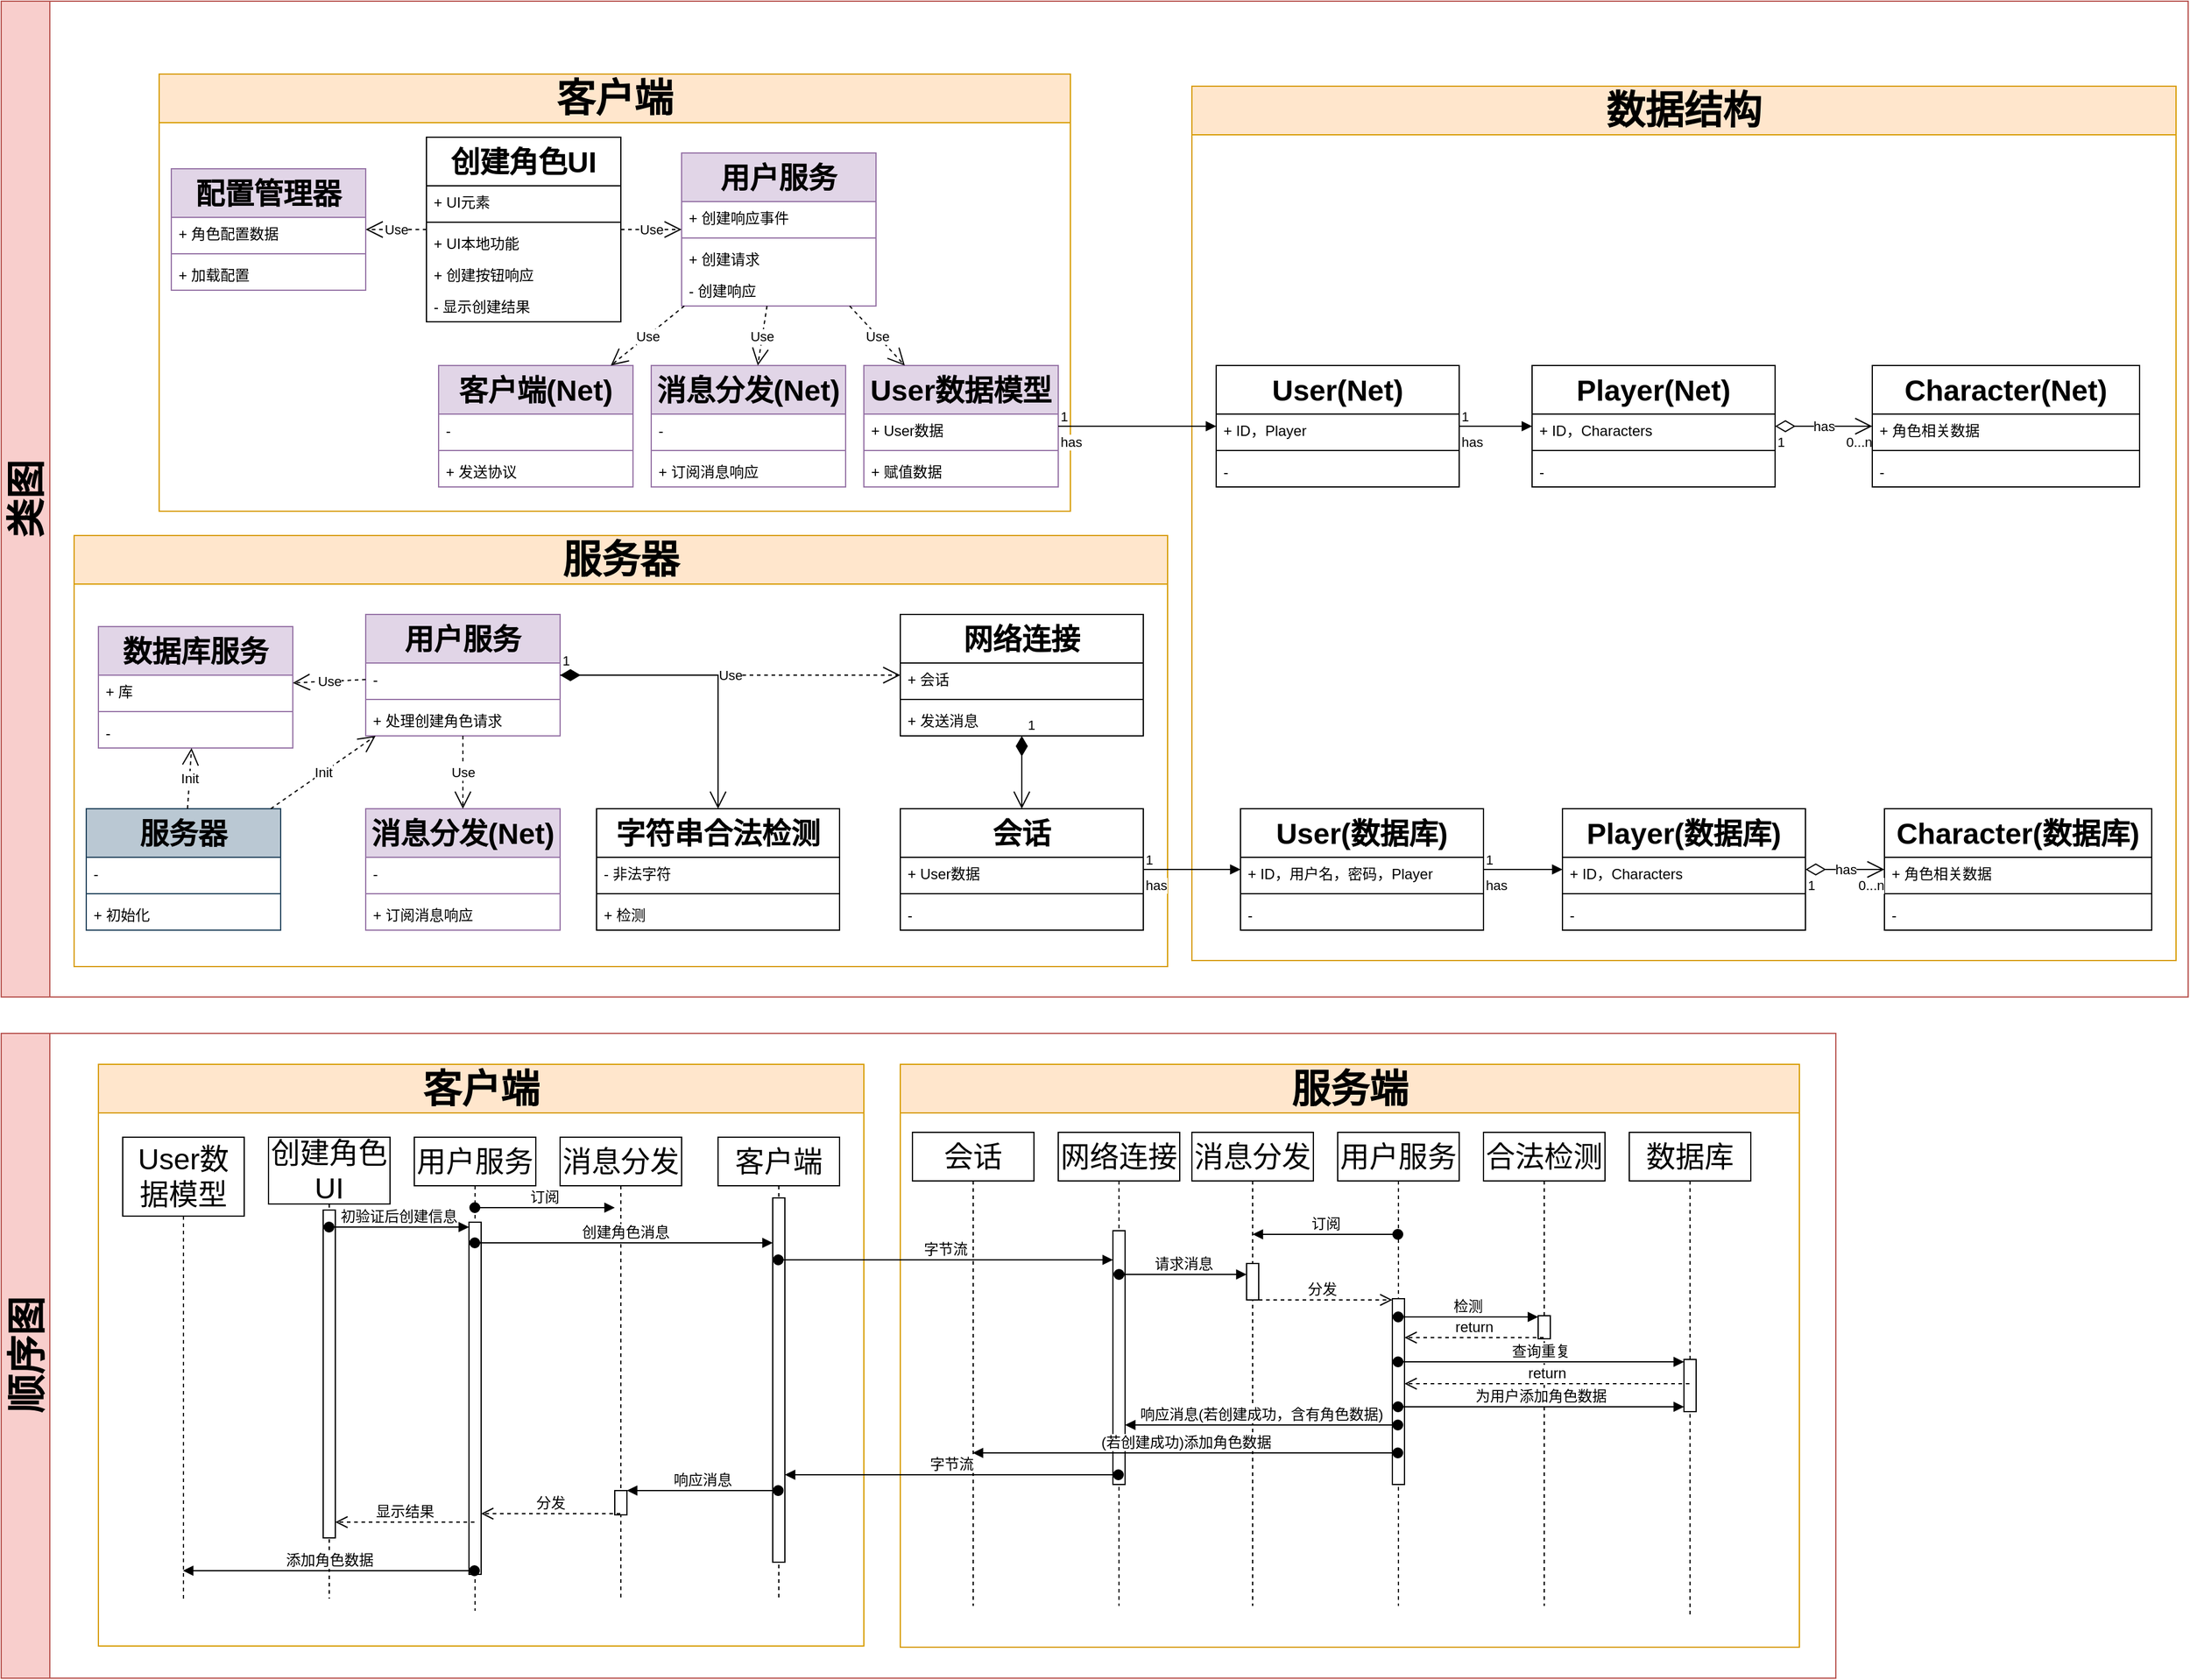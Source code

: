 <mxfile version="24.7.5">
  <diagram name="第 1 页" id="alYVLtZRFOvj7HMBnm66">
    <mxGraphModel dx="1179" dy="1803" grid="1" gridSize="10" guides="1" tooltips="1" connect="1" arrows="1" fold="1" page="1" pageScale="1" pageWidth="827" pageHeight="1169" math="0" shadow="0">
      <root>
        <mxCell id="0" />
        <mxCell id="1" parent="0" />
        <mxCell id="G9-u4Nu_krNhrB9n-9CN-1" value="类图" style="swimlane;horizontal=0;whiteSpace=wrap;html=1;fontSize=32;startSize=40;fillColor=#f8cecc;strokeColor=#b85450;" vertex="1" parent="1">
          <mxGeometry x="150" y="-330" width="1800" height="820" as="geometry" />
        </mxCell>
        <mxCell id="G9-u4Nu_krNhrB9n-9CN-2" value="&lt;span style=&quot;background-color: initial;&quot;&gt;服务器&lt;/span&gt;" style="swimlane;whiteSpace=wrap;html=1;fontSize=32;startSize=40;fillColor=#ffe6cc;strokeColor=#d79b00;align=center;" vertex="1" parent="G9-u4Nu_krNhrB9n-9CN-1">
          <mxGeometry x="60" y="440" width="900" height="355" as="geometry" />
        </mxCell>
        <mxCell id="G9-u4Nu_krNhrB9n-9CN-3" value="&lt;font style=&quot;font-size: 24px;&quot;&gt;用户服务&lt;/font&gt;" style="swimlane;fontStyle=1;align=center;verticalAlign=top;childLayout=stackLayout;horizontal=1;startSize=40;horizontalStack=0;resizeParent=1;resizeParentMax=0;resizeLast=0;collapsible=1;marginBottom=0;whiteSpace=wrap;html=1;fillColor=#e1d5e7;strokeColor=#9673a6;" vertex="1" parent="G9-u4Nu_krNhrB9n-9CN-2">
          <mxGeometry x="240" y="65" width="160" height="100" as="geometry" />
        </mxCell>
        <mxCell id="G9-u4Nu_krNhrB9n-9CN-4" value="-" style="text;strokeColor=none;fillColor=none;align=left;verticalAlign=top;spacingLeft=4;spacingRight=4;overflow=hidden;rotatable=0;points=[[0,0.5],[1,0.5]];portConstraint=eastwest;whiteSpace=wrap;html=1;" vertex="1" parent="G9-u4Nu_krNhrB9n-9CN-3">
          <mxGeometry y="40" width="160" height="26" as="geometry" />
        </mxCell>
        <mxCell id="G9-u4Nu_krNhrB9n-9CN-5" value="" style="line;strokeWidth=1;fillColor=none;align=left;verticalAlign=middle;spacingTop=-1;spacingLeft=3;spacingRight=3;rotatable=0;labelPosition=right;points=[];portConstraint=eastwest;strokeColor=inherit;" vertex="1" parent="G9-u4Nu_krNhrB9n-9CN-3">
          <mxGeometry y="66" width="160" height="8" as="geometry" />
        </mxCell>
        <mxCell id="G9-u4Nu_krNhrB9n-9CN-6" value="+ 处理创建角色请求" style="text;strokeColor=none;fillColor=none;align=left;verticalAlign=top;spacingLeft=4;spacingRight=4;overflow=hidden;rotatable=0;points=[[0,0.5],[1,0.5]];portConstraint=eastwest;whiteSpace=wrap;html=1;" vertex="1" parent="G9-u4Nu_krNhrB9n-9CN-3">
          <mxGeometry y="74" width="160" height="26" as="geometry" />
        </mxCell>
        <mxCell id="G9-u4Nu_krNhrB9n-9CN-7" value="&lt;span style=&quot;font-size: 24px;&quot;&gt;服务器&lt;/span&gt;" style="swimlane;fontStyle=1;align=center;verticalAlign=top;childLayout=stackLayout;horizontal=1;startSize=40;horizontalStack=0;resizeParent=1;resizeParentMax=0;resizeLast=0;collapsible=1;marginBottom=0;whiteSpace=wrap;html=1;fillColor=#bac8d3;strokeColor=#23445d;" vertex="1" parent="G9-u4Nu_krNhrB9n-9CN-2">
          <mxGeometry x="10" y="225" width="160" height="100" as="geometry" />
        </mxCell>
        <mxCell id="G9-u4Nu_krNhrB9n-9CN-8" value="-" style="text;strokeColor=none;fillColor=none;align=left;verticalAlign=top;spacingLeft=4;spacingRight=4;overflow=hidden;rotatable=0;points=[[0,0.5],[1,0.5]];portConstraint=eastwest;whiteSpace=wrap;html=1;" vertex="1" parent="G9-u4Nu_krNhrB9n-9CN-7">
          <mxGeometry y="40" width="160" height="26" as="geometry" />
        </mxCell>
        <mxCell id="G9-u4Nu_krNhrB9n-9CN-9" value="" style="line;strokeWidth=1;fillColor=none;align=left;verticalAlign=middle;spacingTop=-1;spacingLeft=3;spacingRight=3;rotatable=0;labelPosition=right;points=[];portConstraint=eastwest;strokeColor=inherit;" vertex="1" parent="G9-u4Nu_krNhrB9n-9CN-7">
          <mxGeometry y="66" width="160" height="8" as="geometry" />
        </mxCell>
        <mxCell id="G9-u4Nu_krNhrB9n-9CN-10" value="+ 初始化" style="text;strokeColor=none;fillColor=none;align=left;verticalAlign=top;spacingLeft=4;spacingRight=4;overflow=hidden;rotatable=0;points=[[0,0.5],[1,0.5]];portConstraint=eastwest;whiteSpace=wrap;html=1;" vertex="1" parent="G9-u4Nu_krNhrB9n-9CN-7">
          <mxGeometry y="74" width="160" height="26" as="geometry" />
        </mxCell>
        <mxCell id="G9-u4Nu_krNhrB9n-9CN-11" value="&lt;span style=&quot;font-size: 24px;&quot;&gt;字符串合法检测&lt;/span&gt;" style="swimlane;fontStyle=1;align=center;verticalAlign=top;childLayout=stackLayout;horizontal=1;startSize=40;horizontalStack=0;resizeParent=1;resizeParentMax=0;resizeLast=0;collapsible=1;marginBottom=0;whiteSpace=wrap;html=1;" vertex="1" parent="G9-u4Nu_krNhrB9n-9CN-2">
          <mxGeometry x="430" y="225" width="200" height="100" as="geometry" />
        </mxCell>
        <mxCell id="G9-u4Nu_krNhrB9n-9CN-12" value="- 非法字符" style="text;strokeColor=none;fillColor=none;align=left;verticalAlign=top;spacingLeft=4;spacingRight=4;overflow=hidden;rotatable=0;points=[[0,0.5],[1,0.5]];portConstraint=eastwest;whiteSpace=wrap;html=1;" vertex="1" parent="G9-u4Nu_krNhrB9n-9CN-11">
          <mxGeometry y="40" width="200" height="26" as="geometry" />
        </mxCell>
        <mxCell id="G9-u4Nu_krNhrB9n-9CN-13" value="" style="line;strokeWidth=1;fillColor=none;align=left;verticalAlign=middle;spacingTop=-1;spacingLeft=3;spacingRight=3;rotatable=0;labelPosition=right;points=[];portConstraint=eastwest;strokeColor=inherit;" vertex="1" parent="G9-u4Nu_krNhrB9n-9CN-11">
          <mxGeometry y="66" width="200" height="8" as="geometry" />
        </mxCell>
        <mxCell id="G9-u4Nu_krNhrB9n-9CN-14" value="+ 检测" style="text;strokeColor=none;fillColor=none;align=left;verticalAlign=top;spacingLeft=4;spacingRight=4;overflow=hidden;rotatable=0;points=[[0,0.5],[1,0.5]];portConstraint=eastwest;whiteSpace=wrap;html=1;" vertex="1" parent="G9-u4Nu_krNhrB9n-9CN-11">
          <mxGeometry y="74" width="200" height="26" as="geometry" />
        </mxCell>
        <mxCell id="G9-u4Nu_krNhrB9n-9CN-15" value="&lt;font style=&quot;font-size: 24px;&quot;&gt;数据库服务&lt;/font&gt;" style="swimlane;fontStyle=1;align=center;verticalAlign=top;childLayout=stackLayout;horizontal=1;startSize=40;horizontalStack=0;resizeParent=1;resizeParentMax=0;resizeLast=0;collapsible=1;marginBottom=0;whiteSpace=wrap;html=1;fillColor=#e1d5e7;strokeColor=#9673a6;" vertex="1" parent="G9-u4Nu_krNhrB9n-9CN-2">
          <mxGeometry x="20" y="75" width="160" height="100" as="geometry" />
        </mxCell>
        <mxCell id="G9-u4Nu_krNhrB9n-9CN-16" value="+ 库" style="text;strokeColor=none;fillColor=none;align=left;verticalAlign=top;spacingLeft=4;spacingRight=4;overflow=hidden;rotatable=0;points=[[0,0.5],[1,0.5]];portConstraint=eastwest;whiteSpace=wrap;html=1;" vertex="1" parent="G9-u4Nu_krNhrB9n-9CN-15">
          <mxGeometry y="40" width="160" height="26" as="geometry" />
        </mxCell>
        <mxCell id="G9-u4Nu_krNhrB9n-9CN-17" value="" style="line;strokeWidth=1;fillColor=none;align=left;verticalAlign=middle;spacingTop=-1;spacingLeft=3;spacingRight=3;rotatable=0;labelPosition=right;points=[];portConstraint=eastwest;strokeColor=inherit;" vertex="1" parent="G9-u4Nu_krNhrB9n-9CN-15">
          <mxGeometry y="66" width="160" height="8" as="geometry" />
        </mxCell>
        <mxCell id="G9-u4Nu_krNhrB9n-9CN-18" value="-&amp;nbsp;" style="text;strokeColor=none;fillColor=none;align=left;verticalAlign=top;spacingLeft=4;spacingRight=4;overflow=hidden;rotatable=0;points=[[0,0.5],[1,0.5]];portConstraint=eastwest;whiteSpace=wrap;html=1;" vertex="1" parent="G9-u4Nu_krNhrB9n-9CN-15">
          <mxGeometry y="74" width="160" height="26" as="geometry" />
        </mxCell>
        <mxCell id="G9-u4Nu_krNhrB9n-9CN-19" value="1" style="endArrow=open;html=1;endSize=12;startArrow=diamondThin;startSize=14;startFill=1;edgeStyle=orthogonalEdgeStyle;align=left;verticalAlign=bottom;rounded=0;" edge="1" parent="G9-u4Nu_krNhrB9n-9CN-2" source="G9-u4Nu_krNhrB9n-9CN-3" target="G9-u4Nu_krNhrB9n-9CN-11">
          <mxGeometry x="-1" y="3" relative="1" as="geometry">
            <mxPoint x="280" y="195" as="sourcePoint" />
            <mxPoint x="440" y="195" as="targetPoint" />
          </mxGeometry>
        </mxCell>
        <mxCell id="G9-u4Nu_krNhrB9n-9CN-20" value="Use" style="endArrow=open;endSize=12;dashed=1;html=1;rounded=0;" edge="1" parent="G9-u4Nu_krNhrB9n-9CN-2" source="G9-u4Nu_krNhrB9n-9CN-3" target="G9-u4Nu_krNhrB9n-9CN-15">
          <mxGeometry width="160" relative="1" as="geometry">
            <mxPoint x="160" y="215" as="sourcePoint" />
            <mxPoint x="320" y="215" as="targetPoint" />
          </mxGeometry>
        </mxCell>
        <mxCell id="G9-u4Nu_krNhrB9n-9CN-21" value="Init" style="endArrow=open;endSize=12;dashed=1;html=1;rounded=0;" edge="1" parent="G9-u4Nu_krNhrB9n-9CN-2" source="G9-u4Nu_krNhrB9n-9CN-7" target="G9-u4Nu_krNhrB9n-9CN-15">
          <mxGeometry width="160" relative="1" as="geometry">
            <mxPoint x="250" y="129" as="sourcePoint" />
            <mxPoint x="190" y="131" as="targetPoint" />
          </mxGeometry>
        </mxCell>
        <mxCell id="G9-u4Nu_krNhrB9n-9CN-22" value="Init" style="endArrow=open;endSize=12;dashed=1;html=1;rounded=0;" edge="1" parent="G9-u4Nu_krNhrB9n-9CN-2" source="G9-u4Nu_krNhrB9n-9CN-7" target="G9-u4Nu_krNhrB9n-9CN-3">
          <mxGeometry width="160" relative="1" as="geometry">
            <mxPoint x="117" y="265" as="sourcePoint" />
            <mxPoint x="113" y="185" as="targetPoint" />
          </mxGeometry>
        </mxCell>
        <mxCell id="G9-u4Nu_krNhrB9n-9CN-23" value="&lt;span style=&quot;font-size: 24px;&quot;&gt;网络连接&lt;/span&gt;" style="swimlane;fontStyle=1;align=center;verticalAlign=top;childLayout=stackLayout;horizontal=1;startSize=40;horizontalStack=0;resizeParent=1;resizeParentMax=0;resizeLast=0;collapsible=1;marginBottom=0;whiteSpace=wrap;html=1;" vertex="1" parent="G9-u4Nu_krNhrB9n-9CN-2">
          <mxGeometry x="680" y="65" width="200" height="100" as="geometry" />
        </mxCell>
        <mxCell id="G9-u4Nu_krNhrB9n-9CN-24" value="+ 会话" style="text;strokeColor=none;fillColor=none;align=left;verticalAlign=top;spacingLeft=4;spacingRight=4;overflow=hidden;rotatable=0;points=[[0,0.5],[1,0.5]];portConstraint=eastwest;whiteSpace=wrap;html=1;" vertex="1" parent="G9-u4Nu_krNhrB9n-9CN-23">
          <mxGeometry y="40" width="200" height="26" as="geometry" />
        </mxCell>
        <mxCell id="G9-u4Nu_krNhrB9n-9CN-25" value="" style="line;strokeWidth=1;fillColor=none;align=left;verticalAlign=middle;spacingTop=-1;spacingLeft=3;spacingRight=3;rotatable=0;labelPosition=right;points=[];portConstraint=eastwest;strokeColor=inherit;" vertex="1" parent="G9-u4Nu_krNhrB9n-9CN-23">
          <mxGeometry y="66" width="200" height="8" as="geometry" />
        </mxCell>
        <mxCell id="G9-u4Nu_krNhrB9n-9CN-26" value="+ 发送消息" style="text;strokeColor=none;fillColor=none;align=left;verticalAlign=top;spacingLeft=4;spacingRight=4;overflow=hidden;rotatable=0;points=[[0,0.5],[1,0.5]];portConstraint=eastwest;whiteSpace=wrap;html=1;" vertex="1" parent="G9-u4Nu_krNhrB9n-9CN-23">
          <mxGeometry y="74" width="200" height="26" as="geometry" />
        </mxCell>
        <mxCell id="G9-u4Nu_krNhrB9n-9CN-27" value="&lt;span style=&quot;font-size: 24px;&quot;&gt;会话&lt;/span&gt;" style="swimlane;fontStyle=1;align=center;verticalAlign=top;childLayout=stackLayout;horizontal=1;startSize=40;horizontalStack=0;resizeParent=1;resizeParentMax=0;resizeLast=0;collapsible=1;marginBottom=0;whiteSpace=wrap;html=1;" vertex="1" parent="G9-u4Nu_krNhrB9n-9CN-2">
          <mxGeometry x="680" y="225" width="200" height="100" as="geometry" />
        </mxCell>
        <mxCell id="G9-u4Nu_krNhrB9n-9CN-28" value="+ User数据" style="text;strokeColor=none;fillColor=none;align=left;verticalAlign=top;spacingLeft=4;spacingRight=4;overflow=hidden;rotatable=0;points=[[0,0.5],[1,0.5]];portConstraint=eastwest;whiteSpace=wrap;html=1;" vertex="1" parent="G9-u4Nu_krNhrB9n-9CN-27">
          <mxGeometry y="40" width="200" height="26" as="geometry" />
        </mxCell>
        <mxCell id="G9-u4Nu_krNhrB9n-9CN-29" value="" style="line;strokeWidth=1;fillColor=none;align=left;verticalAlign=middle;spacingTop=-1;spacingLeft=3;spacingRight=3;rotatable=0;labelPosition=right;points=[];portConstraint=eastwest;strokeColor=inherit;" vertex="1" parent="G9-u4Nu_krNhrB9n-9CN-27">
          <mxGeometry y="66" width="200" height="8" as="geometry" />
        </mxCell>
        <mxCell id="G9-u4Nu_krNhrB9n-9CN-30" value="-" style="text;strokeColor=none;fillColor=none;align=left;verticalAlign=top;spacingLeft=4;spacingRight=4;overflow=hidden;rotatable=0;points=[[0,0.5],[1,0.5]];portConstraint=eastwest;whiteSpace=wrap;html=1;" vertex="1" parent="G9-u4Nu_krNhrB9n-9CN-27">
          <mxGeometry y="74" width="200" height="26" as="geometry" />
        </mxCell>
        <mxCell id="G9-u4Nu_krNhrB9n-9CN-31" value="Use" style="endArrow=open;endSize=12;dashed=1;html=1;rounded=0;" edge="1" parent="G9-u4Nu_krNhrB9n-9CN-2" source="G9-u4Nu_krNhrB9n-9CN-3" target="G9-u4Nu_krNhrB9n-9CN-23">
          <mxGeometry width="160" relative="1" as="geometry">
            <mxPoint x="250" y="129" as="sourcePoint" />
            <mxPoint x="190" y="131" as="targetPoint" />
          </mxGeometry>
        </mxCell>
        <mxCell id="G9-u4Nu_krNhrB9n-9CN-32" value="1" style="endArrow=open;html=1;endSize=12;startArrow=diamondThin;startSize=14;startFill=1;edgeStyle=orthogonalEdgeStyle;align=left;verticalAlign=bottom;rounded=0;" edge="1" parent="G9-u4Nu_krNhrB9n-9CN-2" source="G9-u4Nu_krNhrB9n-9CN-23" target="G9-u4Nu_krNhrB9n-9CN-27">
          <mxGeometry x="-1" y="3" relative="1" as="geometry">
            <mxPoint x="330" y="175" as="sourcePoint" />
            <mxPoint x="330" y="265" as="targetPoint" />
          </mxGeometry>
        </mxCell>
        <mxCell id="G9-u4Nu_krNhrB9n-9CN-33" value="&lt;font style=&quot;font-size: 24px;&quot;&gt;消息分发(Net)&lt;/font&gt;" style="swimlane;fontStyle=1;align=center;verticalAlign=top;childLayout=stackLayout;horizontal=1;startSize=40;horizontalStack=0;resizeParent=1;resizeParentMax=0;resizeLast=0;collapsible=1;marginBottom=0;whiteSpace=wrap;html=1;fillColor=#e1d5e7;strokeColor=#9673a6;" vertex="1" parent="G9-u4Nu_krNhrB9n-9CN-2">
          <mxGeometry x="240" y="225" width="160" height="100" as="geometry" />
        </mxCell>
        <mxCell id="G9-u4Nu_krNhrB9n-9CN-34" value="-" style="text;strokeColor=none;fillColor=none;align=left;verticalAlign=top;spacingLeft=4;spacingRight=4;overflow=hidden;rotatable=0;points=[[0,0.5],[1,0.5]];portConstraint=eastwest;whiteSpace=wrap;html=1;" vertex="1" parent="G9-u4Nu_krNhrB9n-9CN-33">
          <mxGeometry y="40" width="160" height="26" as="geometry" />
        </mxCell>
        <mxCell id="G9-u4Nu_krNhrB9n-9CN-35" value="" style="line;strokeWidth=1;fillColor=none;align=left;verticalAlign=middle;spacingTop=-1;spacingLeft=3;spacingRight=3;rotatable=0;labelPosition=right;points=[];portConstraint=eastwest;strokeColor=inherit;" vertex="1" parent="G9-u4Nu_krNhrB9n-9CN-33">
          <mxGeometry y="66" width="160" height="8" as="geometry" />
        </mxCell>
        <mxCell id="G9-u4Nu_krNhrB9n-9CN-36" value="+ 订阅消息响应" style="text;strokeColor=none;fillColor=none;align=left;verticalAlign=top;spacingLeft=4;spacingRight=4;overflow=hidden;rotatable=0;points=[[0,0.5],[1,0.5]];portConstraint=eastwest;whiteSpace=wrap;html=1;" vertex="1" parent="G9-u4Nu_krNhrB9n-9CN-33">
          <mxGeometry y="74" width="160" height="26" as="geometry" />
        </mxCell>
        <mxCell id="G9-u4Nu_krNhrB9n-9CN-37" value="Use" style="endArrow=open;endSize=12;dashed=1;html=1;rounded=0;" edge="1" parent="G9-u4Nu_krNhrB9n-9CN-2" source="G9-u4Nu_krNhrB9n-9CN-3" target="G9-u4Nu_krNhrB9n-9CN-33">
          <mxGeometry width="160" relative="1" as="geometry">
            <mxPoint x="250" y="129" as="sourcePoint" />
            <mxPoint x="190" y="131" as="targetPoint" />
          </mxGeometry>
        </mxCell>
        <mxCell id="G9-u4Nu_krNhrB9n-9CN-38" value="客户端" style="swimlane;whiteSpace=wrap;html=1;fontSize=32;startSize=40;fillColor=#ffe6cc;strokeColor=#d79b00;" vertex="1" parent="G9-u4Nu_krNhrB9n-9CN-1">
          <mxGeometry x="130" y="60" width="750" height="360" as="geometry" />
        </mxCell>
        <mxCell id="G9-u4Nu_krNhrB9n-9CN-39" value="&lt;font style=&quot;font-size: 24px;&quot;&gt;创建角色UI&lt;/font&gt;" style="swimlane;fontStyle=1;align=center;verticalAlign=top;childLayout=stackLayout;horizontal=1;startSize=40;horizontalStack=0;resizeParent=1;resizeParentMax=0;resizeLast=0;collapsible=1;marginBottom=0;whiteSpace=wrap;html=1;" vertex="1" parent="G9-u4Nu_krNhrB9n-9CN-38">
          <mxGeometry x="220" y="52" width="160" height="152" as="geometry" />
        </mxCell>
        <mxCell id="G9-u4Nu_krNhrB9n-9CN-40" value="+ UI元素" style="text;strokeColor=none;fillColor=none;align=left;verticalAlign=top;spacingLeft=4;spacingRight=4;overflow=hidden;rotatable=0;points=[[0,0.5],[1,0.5]];portConstraint=eastwest;whiteSpace=wrap;html=1;" vertex="1" parent="G9-u4Nu_krNhrB9n-9CN-39">
          <mxGeometry y="40" width="160" height="26" as="geometry" />
        </mxCell>
        <mxCell id="G9-u4Nu_krNhrB9n-9CN-41" value="" style="line;strokeWidth=1;fillColor=none;align=left;verticalAlign=middle;spacingTop=-1;spacingLeft=3;spacingRight=3;rotatable=0;labelPosition=right;points=[];portConstraint=eastwest;strokeColor=inherit;" vertex="1" parent="G9-u4Nu_krNhrB9n-9CN-39">
          <mxGeometry y="66" width="160" height="8" as="geometry" />
        </mxCell>
        <mxCell id="G9-u4Nu_krNhrB9n-9CN-104" value="+ UI本地功能" style="text;strokeColor=none;fillColor=none;align=left;verticalAlign=top;spacingLeft=4;spacingRight=4;overflow=hidden;rotatable=0;points=[[0,0.5],[1,0.5]];portConstraint=eastwest;whiteSpace=wrap;html=1;" vertex="1" parent="G9-u4Nu_krNhrB9n-9CN-39">
          <mxGeometry y="74" width="160" height="26" as="geometry" />
        </mxCell>
        <mxCell id="G9-u4Nu_krNhrB9n-9CN-42" value="+ 创建按钮响应" style="text;strokeColor=none;fillColor=none;align=left;verticalAlign=top;spacingLeft=4;spacingRight=4;overflow=hidden;rotatable=0;points=[[0,0.5],[1,0.5]];portConstraint=eastwest;whiteSpace=wrap;html=1;" vertex="1" parent="G9-u4Nu_krNhrB9n-9CN-39">
          <mxGeometry y="100" width="160" height="26" as="geometry" />
        </mxCell>
        <mxCell id="G9-u4Nu_krNhrB9n-9CN-43" value="- 显示创建结果" style="text;strokeColor=none;fillColor=none;align=left;verticalAlign=top;spacingLeft=4;spacingRight=4;overflow=hidden;rotatable=0;points=[[0,0.5],[1,0.5]];portConstraint=eastwest;whiteSpace=wrap;html=1;" vertex="1" parent="G9-u4Nu_krNhrB9n-9CN-39">
          <mxGeometry y="126" width="160" height="26" as="geometry" />
        </mxCell>
        <mxCell id="G9-u4Nu_krNhrB9n-9CN-44" value="&lt;font style=&quot;font-size: 24px;&quot;&gt;用户服务&lt;/font&gt;" style="swimlane;fontStyle=1;align=center;verticalAlign=top;childLayout=stackLayout;horizontal=1;startSize=40;horizontalStack=0;resizeParent=1;resizeParentMax=0;resizeLast=0;collapsible=1;marginBottom=0;whiteSpace=wrap;html=1;fillColor=#e1d5e7;strokeColor=#9673a6;" vertex="1" parent="G9-u4Nu_krNhrB9n-9CN-38">
          <mxGeometry x="430" y="65" width="160" height="126" as="geometry" />
        </mxCell>
        <mxCell id="G9-u4Nu_krNhrB9n-9CN-45" value="+ 创建响应事件" style="text;strokeColor=none;fillColor=none;align=left;verticalAlign=top;spacingLeft=4;spacingRight=4;overflow=hidden;rotatable=0;points=[[0,0.5],[1,0.5]];portConstraint=eastwest;whiteSpace=wrap;html=1;" vertex="1" parent="G9-u4Nu_krNhrB9n-9CN-44">
          <mxGeometry y="40" width="160" height="26" as="geometry" />
        </mxCell>
        <mxCell id="G9-u4Nu_krNhrB9n-9CN-46" value="" style="line;strokeWidth=1;fillColor=none;align=left;verticalAlign=middle;spacingTop=-1;spacingLeft=3;spacingRight=3;rotatable=0;labelPosition=right;points=[];portConstraint=eastwest;strokeColor=inherit;" vertex="1" parent="G9-u4Nu_krNhrB9n-9CN-44">
          <mxGeometry y="66" width="160" height="8" as="geometry" />
        </mxCell>
        <mxCell id="G9-u4Nu_krNhrB9n-9CN-47" value="+ 创建请求" style="text;strokeColor=none;fillColor=none;align=left;verticalAlign=top;spacingLeft=4;spacingRight=4;overflow=hidden;rotatable=0;points=[[0,0.5],[1,0.5]];portConstraint=eastwest;whiteSpace=wrap;html=1;" vertex="1" parent="G9-u4Nu_krNhrB9n-9CN-44">
          <mxGeometry y="74" width="160" height="26" as="geometry" />
        </mxCell>
        <mxCell id="G9-u4Nu_krNhrB9n-9CN-48" value="- 创建响应" style="text;strokeColor=none;fillColor=none;align=left;verticalAlign=top;spacingLeft=4;spacingRight=4;overflow=hidden;rotatable=0;points=[[0,0.5],[1,0.5]];portConstraint=eastwest;whiteSpace=wrap;html=1;" vertex="1" parent="G9-u4Nu_krNhrB9n-9CN-44">
          <mxGeometry y="100" width="160" height="26" as="geometry" />
        </mxCell>
        <mxCell id="G9-u4Nu_krNhrB9n-9CN-49" value="&lt;font style=&quot;font-size: 24px;&quot;&gt;客户端(Net)&lt;/font&gt;" style="swimlane;fontStyle=1;align=center;verticalAlign=top;childLayout=stackLayout;horizontal=1;startSize=40;horizontalStack=0;resizeParent=1;resizeParentMax=0;resizeLast=0;collapsible=1;marginBottom=0;whiteSpace=wrap;html=1;fillColor=#e1d5e7;strokeColor=#9673a6;" vertex="1" parent="G9-u4Nu_krNhrB9n-9CN-38">
          <mxGeometry x="230" y="240" width="160" height="100" as="geometry" />
        </mxCell>
        <mxCell id="G9-u4Nu_krNhrB9n-9CN-50" value="-" style="text;strokeColor=none;fillColor=none;align=left;verticalAlign=top;spacingLeft=4;spacingRight=4;overflow=hidden;rotatable=0;points=[[0,0.5],[1,0.5]];portConstraint=eastwest;whiteSpace=wrap;html=1;" vertex="1" parent="G9-u4Nu_krNhrB9n-9CN-49">
          <mxGeometry y="40" width="160" height="26" as="geometry" />
        </mxCell>
        <mxCell id="G9-u4Nu_krNhrB9n-9CN-51" value="" style="line;strokeWidth=1;fillColor=none;align=left;verticalAlign=middle;spacingTop=-1;spacingLeft=3;spacingRight=3;rotatable=0;labelPosition=right;points=[];portConstraint=eastwest;strokeColor=inherit;" vertex="1" parent="G9-u4Nu_krNhrB9n-9CN-49">
          <mxGeometry y="66" width="160" height="8" as="geometry" />
        </mxCell>
        <mxCell id="G9-u4Nu_krNhrB9n-9CN-52" value="+ 发送协议" style="text;strokeColor=none;fillColor=none;align=left;verticalAlign=top;spacingLeft=4;spacingRight=4;overflow=hidden;rotatable=0;points=[[0,0.5],[1,0.5]];portConstraint=eastwest;whiteSpace=wrap;html=1;" vertex="1" parent="G9-u4Nu_krNhrB9n-9CN-49">
          <mxGeometry y="74" width="160" height="26" as="geometry" />
        </mxCell>
        <mxCell id="G9-u4Nu_krNhrB9n-9CN-53" value="&lt;font style=&quot;font-size: 24px;&quot;&gt;消息分发(Net)&lt;/font&gt;" style="swimlane;fontStyle=1;align=center;verticalAlign=top;childLayout=stackLayout;horizontal=1;startSize=40;horizontalStack=0;resizeParent=1;resizeParentMax=0;resizeLast=0;collapsible=1;marginBottom=0;whiteSpace=wrap;html=1;fillColor=#e1d5e7;strokeColor=#9673a6;" vertex="1" parent="G9-u4Nu_krNhrB9n-9CN-38">
          <mxGeometry x="405" y="240" width="160" height="100" as="geometry" />
        </mxCell>
        <mxCell id="G9-u4Nu_krNhrB9n-9CN-54" value="-" style="text;strokeColor=none;fillColor=none;align=left;verticalAlign=top;spacingLeft=4;spacingRight=4;overflow=hidden;rotatable=0;points=[[0,0.5],[1,0.5]];portConstraint=eastwest;whiteSpace=wrap;html=1;" vertex="1" parent="G9-u4Nu_krNhrB9n-9CN-53">
          <mxGeometry y="40" width="160" height="26" as="geometry" />
        </mxCell>
        <mxCell id="G9-u4Nu_krNhrB9n-9CN-55" value="" style="line;strokeWidth=1;fillColor=none;align=left;verticalAlign=middle;spacingTop=-1;spacingLeft=3;spacingRight=3;rotatable=0;labelPosition=right;points=[];portConstraint=eastwest;strokeColor=inherit;" vertex="1" parent="G9-u4Nu_krNhrB9n-9CN-53">
          <mxGeometry y="66" width="160" height="8" as="geometry" />
        </mxCell>
        <mxCell id="G9-u4Nu_krNhrB9n-9CN-56" value="+ 订阅消息响应" style="text;strokeColor=none;fillColor=none;align=left;verticalAlign=top;spacingLeft=4;spacingRight=4;overflow=hidden;rotatable=0;points=[[0,0.5],[1,0.5]];portConstraint=eastwest;whiteSpace=wrap;html=1;" vertex="1" parent="G9-u4Nu_krNhrB9n-9CN-53">
          <mxGeometry y="74" width="160" height="26" as="geometry" />
        </mxCell>
        <mxCell id="G9-u4Nu_krNhrB9n-9CN-57" value="Use" style="endArrow=open;endSize=12;dashed=1;html=1;rounded=0;" edge="1" parent="G9-u4Nu_krNhrB9n-9CN-38" source="G9-u4Nu_krNhrB9n-9CN-39" target="G9-u4Nu_krNhrB9n-9CN-44">
          <mxGeometry width="160" relative="1" as="geometry">
            <mxPoint x="350" y="235" as="sourcePoint" />
            <mxPoint x="510" y="235" as="targetPoint" />
          </mxGeometry>
        </mxCell>
        <mxCell id="G9-u4Nu_krNhrB9n-9CN-58" value="Use" style="endArrow=open;endSize=12;dashed=1;html=1;rounded=0;" edge="1" parent="G9-u4Nu_krNhrB9n-9CN-38" source="G9-u4Nu_krNhrB9n-9CN-44" target="G9-u4Nu_krNhrB9n-9CN-49">
          <mxGeometry width="160" relative="1" as="geometry">
            <mxPoint x="400" y="147" as="sourcePoint" />
            <mxPoint x="470" y="155" as="targetPoint" />
          </mxGeometry>
        </mxCell>
        <mxCell id="G9-u4Nu_krNhrB9n-9CN-59" value="Use" style="endArrow=open;endSize=12;dashed=1;html=1;rounded=0;" edge="1" parent="G9-u4Nu_krNhrB9n-9CN-38" source="G9-u4Nu_krNhrB9n-9CN-44" target="G9-u4Nu_krNhrB9n-9CN-53">
          <mxGeometry width="160" relative="1" as="geometry">
            <mxPoint x="470" y="223" as="sourcePoint" />
            <mxPoint x="387" y="285" as="targetPoint" />
          </mxGeometry>
        </mxCell>
        <mxCell id="G9-u4Nu_krNhrB9n-9CN-60" value="&lt;font style=&quot;font-size: 24px;&quot;&gt;User数据模型&lt;/font&gt;" style="swimlane;fontStyle=1;align=center;verticalAlign=top;childLayout=stackLayout;horizontal=1;startSize=40;horizontalStack=0;resizeParent=1;resizeParentMax=0;resizeLast=0;collapsible=1;marginBottom=0;whiteSpace=wrap;html=1;fillColor=#e1d5e7;strokeColor=#9673a6;" vertex="1" parent="G9-u4Nu_krNhrB9n-9CN-38">
          <mxGeometry x="580" y="240" width="160" height="100" as="geometry" />
        </mxCell>
        <mxCell id="G9-u4Nu_krNhrB9n-9CN-61" value="+ User数据" style="text;strokeColor=none;fillColor=none;align=left;verticalAlign=top;spacingLeft=4;spacingRight=4;overflow=hidden;rotatable=0;points=[[0,0.5],[1,0.5]];portConstraint=eastwest;whiteSpace=wrap;html=1;" vertex="1" parent="G9-u4Nu_krNhrB9n-9CN-60">
          <mxGeometry y="40" width="160" height="26" as="geometry" />
        </mxCell>
        <mxCell id="G9-u4Nu_krNhrB9n-9CN-62" value="" style="line;strokeWidth=1;fillColor=none;align=left;verticalAlign=middle;spacingTop=-1;spacingLeft=3;spacingRight=3;rotatable=0;labelPosition=right;points=[];portConstraint=eastwest;strokeColor=inherit;" vertex="1" parent="G9-u4Nu_krNhrB9n-9CN-60">
          <mxGeometry y="66" width="160" height="8" as="geometry" />
        </mxCell>
        <mxCell id="G9-u4Nu_krNhrB9n-9CN-63" value="+ 赋值数据" style="text;strokeColor=none;fillColor=none;align=left;verticalAlign=top;spacingLeft=4;spacingRight=4;overflow=hidden;rotatable=0;points=[[0,0.5],[1,0.5]];portConstraint=eastwest;whiteSpace=wrap;html=1;" vertex="1" parent="G9-u4Nu_krNhrB9n-9CN-60">
          <mxGeometry y="74" width="160" height="26" as="geometry" />
        </mxCell>
        <mxCell id="G9-u4Nu_krNhrB9n-9CN-64" value="Use" style="endArrow=open;endSize=12;dashed=1;html=1;rounded=0;" edge="1" parent="G9-u4Nu_krNhrB9n-9CN-38" source="G9-u4Nu_krNhrB9n-9CN-44" target="G9-u4Nu_krNhrB9n-9CN-60">
          <mxGeometry width="160" relative="1" as="geometry">
            <mxPoint x="533" y="201" as="sourcePoint" />
            <mxPoint x="508" y="295" as="targetPoint" />
          </mxGeometry>
        </mxCell>
        <mxCell id="G9-u4Nu_krNhrB9n-9CN-149" value="&lt;font style=&quot;font-size: 24px;&quot;&gt;配置管理器&lt;/font&gt;" style="swimlane;fontStyle=1;align=center;verticalAlign=top;childLayout=stackLayout;horizontal=1;startSize=40;horizontalStack=0;resizeParent=1;resizeParentMax=0;resizeLast=0;collapsible=1;marginBottom=0;whiteSpace=wrap;html=1;fillColor=#e1d5e7;strokeColor=#9673a6;" vertex="1" parent="G9-u4Nu_krNhrB9n-9CN-38">
          <mxGeometry x="10" y="78" width="160" height="100" as="geometry" />
        </mxCell>
        <mxCell id="G9-u4Nu_krNhrB9n-9CN-150" value="+ 角色配置数据" style="text;strokeColor=none;fillColor=none;align=left;verticalAlign=top;spacingLeft=4;spacingRight=4;overflow=hidden;rotatable=0;points=[[0,0.5],[1,0.5]];portConstraint=eastwest;whiteSpace=wrap;html=1;" vertex="1" parent="G9-u4Nu_krNhrB9n-9CN-149">
          <mxGeometry y="40" width="160" height="26" as="geometry" />
        </mxCell>
        <mxCell id="G9-u4Nu_krNhrB9n-9CN-151" value="" style="line;strokeWidth=1;fillColor=none;align=left;verticalAlign=middle;spacingTop=-1;spacingLeft=3;spacingRight=3;rotatable=0;labelPosition=right;points=[];portConstraint=eastwest;strokeColor=inherit;" vertex="1" parent="G9-u4Nu_krNhrB9n-9CN-149">
          <mxGeometry y="66" width="160" height="8" as="geometry" />
        </mxCell>
        <mxCell id="G9-u4Nu_krNhrB9n-9CN-152" value="+ 加载配置" style="text;strokeColor=none;fillColor=none;align=left;verticalAlign=top;spacingLeft=4;spacingRight=4;overflow=hidden;rotatable=0;points=[[0,0.5],[1,0.5]];portConstraint=eastwest;whiteSpace=wrap;html=1;" vertex="1" parent="G9-u4Nu_krNhrB9n-9CN-149">
          <mxGeometry y="74" width="160" height="26" as="geometry" />
        </mxCell>
        <mxCell id="G9-u4Nu_krNhrB9n-9CN-154" value="Use" style="endArrow=open;endSize=12;dashed=1;html=1;rounded=0;" edge="1" parent="G9-u4Nu_krNhrB9n-9CN-38" source="G9-u4Nu_krNhrB9n-9CN-39" target="G9-u4Nu_krNhrB9n-9CN-149">
          <mxGeometry width="160" relative="1" as="geometry">
            <mxPoint x="400" y="146" as="sourcePoint" />
            <mxPoint x="440" y="143" as="targetPoint" />
          </mxGeometry>
        </mxCell>
        <mxCell id="G9-u4Nu_krNhrB9n-9CN-65" value="&lt;span style=&quot;background-color: initial;&quot;&gt;数据结构&lt;/span&gt;" style="swimlane;whiteSpace=wrap;html=1;fontSize=32;startSize=40;fillColor=#ffe6cc;strokeColor=#d79b00;align=center;" vertex="1" parent="G9-u4Nu_krNhrB9n-9CN-1">
          <mxGeometry x="980" y="70" width="810" height="720" as="geometry" />
        </mxCell>
        <mxCell id="G9-u4Nu_krNhrB9n-9CN-66" value="&lt;span style=&quot;font-size: 24px;&quot;&gt;Character(数据库)&lt;/span&gt;" style="swimlane;fontStyle=1;align=center;verticalAlign=top;childLayout=stackLayout;horizontal=1;startSize=40;horizontalStack=0;resizeParent=1;resizeParentMax=0;resizeLast=0;collapsible=1;marginBottom=0;whiteSpace=wrap;html=1;" vertex="1" parent="G9-u4Nu_krNhrB9n-9CN-65">
          <mxGeometry x="570" y="595" width="220" height="100" as="geometry" />
        </mxCell>
        <mxCell id="G9-u4Nu_krNhrB9n-9CN-67" value="+ 角色相关数据" style="text;strokeColor=none;fillColor=none;align=left;verticalAlign=top;spacingLeft=4;spacingRight=4;overflow=hidden;rotatable=0;points=[[0,0.5],[1,0.5]];portConstraint=eastwest;whiteSpace=wrap;html=1;" vertex="1" parent="G9-u4Nu_krNhrB9n-9CN-66">
          <mxGeometry y="40" width="220" height="26" as="geometry" />
        </mxCell>
        <mxCell id="G9-u4Nu_krNhrB9n-9CN-68" value="" style="line;strokeWidth=1;fillColor=none;align=left;verticalAlign=middle;spacingTop=-1;spacingLeft=3;spacingRight=3;rotatable=0;labelPosition=right;points=[];portConstraint=eastwest;strokeColor=inherit;" vertex="1" parent="G9-u4Nu_krNhrB9n-9CN-66">
          <mxGeometry y="66" width="220" height="8" as="geometry" />
        </mxCell>
        <mxCell id="G9-u4Nu_krNhrB9n-9CN-69" value="-" style="text;strokeColor=none;fillColor=none;align=left;verticalAlign=top;spacingLeft=4;spacingRight=4;overflow=hidden;rotatable=0;points=[[0,0.5],[1,0.5]];portConstraint=eastwest;whiteSpace=wrap;html=1;" vertex="1" parent="G9-u4Nu_krNhrB9n-9CN-66">
          <mxGeometry y="74" width="220" height="26" as="geometry" />
        </mxCell>
        <mxCell id="G9-u4Nu_krNhrB9n-9CN-70" value="has" style="endArrow=open;html=1;endSize=12;startArrow=diamondThin;startSize=14;startFill=0;edgeStyle=orthogonalEdgeStyle;rounded=0;" edge="1" parent="G9-u4Nu_krNhrB9n-9CN-65" source="G9-u4Nu_krNhrB9n-9CN-92" target="G9-u4Nu_krNhrB9n-9CN-66">
          <mxGeometry relative="1" as="geometry">
            <mxPoint x="390" y="440" as="sourcePoint" />
            <mxPoint x="550" y="440" as="targetPoint" />
          </mxGeometry>
        </mxCell>
        <mxCell id="G9-u4Nu_krNhrB9n-9CN-71" value="1" style="edgeLabel;resizable=0;html=1;align=left;verticalAlign=top;" connectable="0" vertex="1" parent="G9-u4Nu_krNhrB9n-9CN-70">
          <mxGeometry x="-1" relative="1" as="geometry" />
        </mxCell>
        <mxCell id="G9-u4Nu_krNhrB9n-9CN-72" value="0...n" style="edgeLabel;resizable=0;html=1;align=right;verticalAlign=top;" connectable="0" vertex="1" parent="G9-u4Nu_krNhrB9n-9CN-70">
          <mxGeometry x="1" relative="1" as="geometry" />
        </mxCell>
        <mxCell id="G9-u4Nu_krNhrB9n-9CN-73" value="&lt;span style=&quot;font-size: 24px;&quot;&gt;User(Net&lt;/span&gt;&lt;span style=&quot;font-size: 24px; background-color: initial;&quot;&gt;)&lt;/span&gt;" style="swimlane;fontStyle=1;align=center;verticalAlign=top;childLayout=stackLayout;horizontal=1;startSize=40;horizontalStack=0;resizeParent=1;resizeParentMax=0;resizeLast=0;collapsible=1;marginBottom=0;whiteSpace=wrap;html=1;" vertex="1" parent="G9-u4Nu_krNhrB9n-9CN-65">
          <mxGeometry x="20" y="230" width="200" height="100" as="geometry" />
        </mxCell>
        <mxCell id="G9-u4Nu_krNhrB9n-9CN-74" value="+ ID，Player&amp;nbsp;" style="text;strokeColor=none;fillColor=none;align=left;verticalAlign=top;spacingLeft=4;spacingRight=4;overflow=hidden;rotatable=0;points=[[0,0.5],[1,0.5]];portConstraint=eastwest;whiteSpace=wrap;html=1;" vertex="1" parent="G9-u4Nu_krNhrB9n-9CN-73">
          <mxGeometry y="40" width="200" height="26" as="geometry" />
        </mxCell>
        <mxCell id="G9-u4Nu_krNhrB9n-9CN-75" value="" style="line;strokeWidth=1;fillColor=none;align=left;verticalAlign=middle;spacingTop=-1;spacingLeft=3;spacingRight=3;rotatable=0;labelPosition=right;points=[];portConstraint=eastwest;strokeColor=inherit;" vertex="1" parent="G9-u4Nu_krNhrB9n-9CN-73">
          <mxGeometry y="66" width="200" height="8" as="geometry" />
        </mxCell>
        <mxCell id="G9-u4Nu_krNhrB9n-9CN-76" value="-" style="text;strokeColor=none;fillColor=none;align=left;verticalAlign=top;spacingLeft=4;spacingRight=4;overflow=hidden;rotatable=0;points=[[0,0.5],[1,0.5]];portConstraint=eastwest;whiteSpace=wrap;html=1;" vertex="1" parent="G9-u4Nu_krNhrB9n-9CN-73">
          <mxGeometry y="74" width="200" height="26" as="geometry" />
        </mxCell>
        <mxCell id="G9-u4Nu_krNhrB9n-9CN-77" value="has" style="endArrow=block;endFill=1;html=1;edgeStyle=orthogonalEdgeStyle;align=left;verticalAlign=top;rounded=0;" edge="1" parent="G9-u4Nu_krNhrB9n-9CN-65" source="G9-u4Nu_krNhrB9n-9CN-73" target="G9-u4Nu_krNhrB9n-9CN-79">
          <mxGeometry x="-1" relative="1" as="geometry">
            <mxPoint x="220" y="180" as="sourcePoint" />
            <mxPoint x="380" y="180" as="targetPoint" />
          </mxGeometry>
        </mxCell>
        <mxCell id="G9-u4Nu_krNhrB9n-9CN-78" value="1" style="edgeLabel;resizable=0;html=1;align=left;verticalAlign=bottom;" connectable="0" vertex="1" parent="G9-u4Nu_krNhrB9n-9CN-77">
          <mxGeometry x="-1" relative="1" as="geometry" />
        </mxCell>
        <mxCell id="G9-u4Nu_krNhrB9n-9CN-79" value="&lt;span style=&quot;font-size: 24px;&quot;&gt;Player(Net)&lt;/span&gt;" style="swimlane;fontStyle=1;align=center;verticalAlign=top;childLayout=stackLayout;horizontal=1;startSize=40;horizontalStack=0;resizeParent=1;resizeParentMax=0;resizeLast=0;collapsible=1;marginBottom=0;whiteSpace=wrap;html=1;" vertex="1" parent="G9-u4Nu_krNhrB9n-9CN-65">
          <mxGeometry x="280" y="230" width="200" height="100" as="geometry" />
        </mxCell>
        <mxCell id="G9-u4Nu_krNhrB9n-9CN-80" value="+ ID，Characters" style="text;strokeColor=none;fillColor=none;align=left;verticalAlign=top;spacingLeft=4;spacingRight=4;overflow=hidden;rotatable=0;points=[[0,0.5],[1,0.5]];portConstraint=eastwest;whiteSpace=wrap;html=1;" vertex="1" parent="G9-u4Nu_krNhrB9n-9CN-79">
          <mxGeometry y="40" width="200" height="26" as="geometry" />
        </mxCell>
        <mxCell id="G9-u4Nu_krNhrB9n-9CN-81" value="" style="line;strokeWidth=1;fillColor=none;align=left;verticalAlign=middle;spacingTop=-1;spacingLeft=3;spacingRight=3;rotatable=0;labelPosition=right;points=[];portConstraint=eastwest;strokeColor=inherit;" vertex="1" parent="G9-u4Nu_krNhrB9n-9CN-79">
          <mxGeometry y="66" width="200" height="8" as="geometry" />
        </mxCell>
        <mxCell id="G9-u4Nu_krNhrB9n-9CN-82" value="-" style="text;strokeColor=none;fillColor=none;align=left;verticalAlign=top;spacingLeft=4;spacingRight=4;overflow=hidden;rotatable=0;points=[[0,0.5],[1,0.5]];portConstraint=eastwest;whiteSpace=wrap;html=1;" vertex="1" parent="G9-u4Nu_krNhrB9n-9CN-79">
          <mxGeometry y="74" width="200" height="26" as="geometry" />
        </mxCell>
        <mxCell id="G9-u4Nu_krNhrB9n-9CN-83" value="has" style="endArrow=open;html=1;endSize=12;startArrow=diamondThin;startSize=14;startFill=0;edgeStyle=orthogonalEdgeStyle;rounded=0;" edge="1" parent="G9-u4Nu_krNhrB9n-9CN-65" source="G9-u4Nu_krNhrB9n-9CN-79" target="G9-u4Nu_krNhrB9n-9CN-86">
          <mxGeometry relative="1" as="geometry">
            <mxPoint x="390" y="180" as="sourcePoint" />
            <mxPoint x="550" y="180" as="targetPoint" />
          </mxGeometry>
        </mxCell>
        <mxCell id="G9-u4Nu_krNhrB9n-9CN-84" value="1" style="edgeLabel;resizable=0;html=1;align=left;verticalAlign=top;" connectable="0" vertex="1" parent="G9-u4Nu_krNhrB9n-9CN-83">
          <mxGeometry x="-1" relative="1" as="geometry" />
        </mxCell>
        <mxCell id="G9-u4Nu_krNhrB9n-9CN-85" value="0...n" style="edgeLabel;resizable=0;html=1;align=right;verticalAlign=top;" connectable="0" vertex="1" parent="G9-u4Nu_krNhrB9n-9CN-83">
          <mxGeometry x="1" relative="1" as="geometry" />
        </mxCell>
        <mxCell id="G9-u4Nu_krNhrB9n-9CN-86" value="&lt;span style=&quot;font-size: 24px;&quot;&gt;Character(Net)&lt;/span&gt;" style="swimlane;fontStyle=1;align=center;verticalAlign=top;childLayout=stackLayout;horizontal=1;startSize=40;horizontalStack=0;resizeParent=1;resizeParentMax=0;resizeLast=0;collapsible=1;marginBottom=0;whiteSpace=wrap;html=1;" vertex="1" parent="G9-u4Nu_krNhrB9n-9CN-65">
          <mxGeometry x="560" y="230" width="220" height="100" as="geometry" />
        </mxCell>
        <mxCell id="G9-u4Nu_krNhrB9n-9CN-87" value="+ 角色相关数据" style="text;strokeColor=none;fillColor=none;align=left;verticalAlign=top;spacingLeft=4;spacingRight=4;overflow=hidden;rotatable=0;points=[[0,0.5],[1,0.5]];portConstraint=eastwest;whiteSpace=wrap;html=1;" vertex="1" parent="G9-u4Nu_krNhrB9n-9CN-86">
          <mxGeometry y="40" width="220" height="26" as="geometry" />
        </mxCell>
        <mxCell id="G9-u4Nu_krNhrB9n-9CN-88" value="" style="line;strokeWidth=1;fillColor=none;align=left;verticalAlign=middle;spacingTop=-1;spacingLeft=3;spacingRight=3;rotatable=0;labelPosition=right;points=[];portConstraint=eastwest;strokeColor=inherit;" vertex="1" parent="G9-u4Nu_krNhrB9n-9CN-86">
          <mxGeometry y="66" width="220" height="8" as="geometry" />
        </mxCell>
        <mxCell id="G9-u4Nu_krNhrB9n-9CN-89" value="-" style="text;strokeColor=none;fillColor=none;align=left;verticalAlign=top;spacingLeft=4;spacingRight=4;overflow=hidden;rotatable=0;points=[[0,0.5],[1,0.5]];portConstraint=eastwest;whiteSpace=wrap;html=1;" vertex="1" parent="G9-u4Nu_krNhrB9n-9CN-86">
          <mxGeometry y="74" width="220" height="26" as="geometry" />
        </mxCell>
        <mxCell id="G9-u4Nu_krNhrB9n-9CN-90" value="has" style="endArrow=block;endFill=1;html=1;edgeStyle=orthogonalEdgeStyle;align=left;verticalAlign=top;rounded=0;" edge="1" parent="G9-u4Nu_krNhrB9n-9CN-65" source="G9-u4Nu_krNhrB9n-9CN-96" target="G9-u4Nu_krNhrB9n-9CN-92">
          <mxGeometry x="-1" relative="1" as="geometry">
            <mxPoint x="240" y="540" as="sourcePoint" />
            <mxPoint x="400" y="540" as="targetPoint" />
          </mxGeometry>
        </mxCell>
        <mxCell id="G9-u4Nu_krNhrB9n-9CN-91" value="1" style="edgeLabel;resizable=0;html=1;align=left;verticalAlign=bottom;" connectable="0" vertex="1" parent="G9-u4Nu_krNhrB9n-9CN-90">
          <mxGeometry x="-1" relative="1" as="geometry" />
        </mxCell>
        <mxCell id="G9-u4Nu_krNhrB9n-9CN-92" value="&lt;span style=&quot;font-size: 24px;&quot;&gt;Player(数据库)&lt;/span&gt;" style="swimlane;fontStyle=1;align=center;verticalAlign=top;childLayout=stackLayout;horizontal=1;startSize=40;horizontalStack=0;resizeParent=1;resizeParentMax=0;resizeLast=0;collapsible=1;marginBottom=0;whiteSpace=wrap;html=1;" vertex="1" parent="G9-u4Nu_krNhrB9n-9CN-65">
          <mxGeometry x="305" y="595" width="200" height="100" as="geometry" />
        </mxCell>
        <mxCell id="G9-u4Nu_krNhrB9n-9CN-93" value="+ ID，Characters" style="text;strokeColor=none;fillColor=none;align=left;verticalAlign=top;spacingLeft=4;spacingRight=4;overflow=hidden;rotatable=0;points=[[0,0.5],[1,0.5]];portConstraint=eastwest;whiteSpace=wrap;html=1;" vertex="1" parent="G9-u4Nu_krNhrB9n-9CN-92">
          <mxGeometry y="40" width="200" height="26" as="geometry" />
        </mxCell>
        <mxCell id="G9-u4Nu_krNhrB9n-9CN-94" value="" style="line;strokeWidth=1;fillColor=none;align=left;verticalAlign=middle;spacingTop=-1;spacingLeft=3;spacingRight=3;rotatable=0;labelPosition=right;points=[];portConstraint=eastwest;strokeColor=inherit;" vertex="1" parent="G9-u4Nu_krNhrB9n-9CN-92">
          <mxGeometry y="66" width="200" height="8" as="geometry" />
        </mxCell>
        <mxCell id="G9-u4Nu_krNhrB9n-9CN-95" value="-" style="text;strokeColor=none;fillColor=none;align=left;verticalAlign=top;spacingLeft=4;spacingRight=4;overflow=hidden;rotatable=0;points=[[0,0.5],[1,0.5]];portConstraint=eastwest;whiteSpace=wrap;html=1;" vertex="1" parent="G9-u4Nu_krNhrB9n-9CN-92">
          <mxGeometry y="74" width="200" height="26" as="geometry" />
        </mxCell>
        <mxCell id="G9-u4Nu_krNhrB9n-9CN-96" value="&lt;span style=&quot;font-size: 24px;&quot;&gt;User(数据库)&lt;/span&gt;" style="swimlane;fontStyle=1;align=center;verticalAlign=top;childLayout=stackLayout;horizontal=1;startSize=40;horizontalStack=0;resizeParent=1;resizeParentMax=0;resizeLast=0;collapsible=1;marginBottom=0;whiteSpace=wrap;html=1;" vertex="1" parent="G9-u4Nu_krNhrB9n-9CN-65">
          <mxGeometry x="40" y="595" width="200" height="100" as="geometry" />
        </mxCell>
        <mxCell id="G9-u4Nu_krNhrB9n-9CN-97" value="+ ID，用户名，密码，Player&amp;nbsp;" style="text;strokeColor=none;fillColor=none;align=left;verticalAlign=top;spacingLeft=4;spacingRight=4;overflow=hidden;rotatable=0;points=[[0,0.5],[1,0.5]];portConstraint=eastwest;whiteSpace=wrap;html=1;" vertex="1" parent="G9-u4Nu_krNhrB9n-9CN-96">
          <mxGeometry y="40" width="200" height="26" as="geometry" />
        </mxCell>
        <mxCell id="G9-u4Nu_krNhrB9n-9CN-98" value="" style="line;strokeWidth=1;fillColor=none;align=left;verticalAlign=middle;spacingTop=-1;spacingLeft=3;spacingRight=3;rotatable=0;labelPosition=right;points=[];portConstraint=eastwest;strokeColor=inherit;" vertex="1" parent="G9-u4Nu_krNhrB9n-9CN-96">
          <mxGeometry y="66" width="200" height="8" as="geometry" />
        </mxCell>
        <mxCell id="G9-u4Nu_krNhrB9n-9CN-99" value="-" style="text;strokeColor=none;fillColor=none;align=left;verticalAlign=top;spacingLeft=4;spacingRight=4;overflow=hidden;rotatable=0;points=[[0,0.5],[1,0.5]];portConstraint=eastwest;whiteSpace=wrap;html=1;" vertex="1" parent="G9-u4Nu_krNhrB9n-9CN-96">
          <mxGeometry y="74" width="200" height="26" as="geometry" />
        </mxCell>
        <mxCell id="G9-u4Nu_krNhrB9n-9CN-100" value="has" style="endArrow=block;endFill=1;html=1;edgeStyle=orthogonalEdgeStyle;align=left;verticalAlign=top;rounded=0;" edge="1" parent="G9-u4Nu_krNhrB9n-9CN-1" source="G9-u4Nu_krNhrB9n-9CN-27" target="G9-u4Nu_krNhrB9n-9CN-96">
          <mxGeometry x="-1" relative="1" as="geometry">
            <mxPoint x="1210" y="620" as="sourcePoint" />
            <mxPoint x="1270" y="620" as="targetPoint" />
          </mxGeometry>
        </mxCell>
        <mxCell id="G9-u4Nu_krNhrB9n-9CN-101" value="1" style="edgeLabel;resizable=0;html=1;align=left;verticalAlign=bottom;" connectable="0" vertex="1" parent="G9-u4Nu_krNhrB9n-9CN-100">
          <mxGeometry x="-1" relative="1" as="geometry" />
        </mxCell>
        <mxCell id="G9-u4Nu_krNhrB9n-9CN-102" value="has" style="endArrow=block;endFill=1;html=1;edgeStyle=orthogonalEdgeStyle;align=left;verticalAlign=top;rounded=0;" edge="1" parent="G9-u4Nu_krNhrB9n-9CN-1" source="G9-u4Nu_krNhrB9n-9CN-60" target="G9-u4Nu_krNhrB9n-9CN-73">
          <mxGeometry x="-1" relative="1" as="geometry">
            <mxPoint x="950" y="725" as="sourcePoint" />
            <mxPoint x="1110" y="670" as="targetPoint" />
          </mxGeometry>
        </mxCell>
        <mxCell id="G9-u4Nu_krNhrB9n-9CN-103" value="1" style="edgeLabel;resizable=0;html=1;align=left;verticalAlign=bottom;" connectable="0" vertex="1" parent="G9-u4Nu_krNhrB9n-9CN-102">
          <mxGeometry x="-1" relative="1" as="geometry" />
        </mxCell>
        <mxCell id="G9-u4Nu_krNhrB9n-9CN-105" value="顺序图" style="swimlane;horizontal=0;whiteSpace=wrap;html=1;fontSize=32;startSize=40;fillColor=#f8cecc;strokeColor=#b85450;" vertex="1" parent="1">
          <mxGeometry x="150" y="520" width="1510" height="531" as="geometry" />
        </mxCell>
        <mxCell id="G9-u4Nu_krNhrB9n-9CN-106" value="客户端" style="swimlane;whiteSpace=wrap;html=1;fontSize=32;startSize=40;fillColor=#ffe6cc;strokeColor=#d79b00;" vertex="1" parent="G9-u4Nu_krNhrB9n-9CN-105">
          <mxGeometry x="80" y="25.5" width="630" height="479" as="geometry" />
        </mxCell>
        <mxCell id="G9-u4Nu_krNhrB9n-9CN-107" value="创建角色UI" style="shape=umlLifeline;perimeter=lifelinePerimeter;whiteSpace=wrap;html=1;container=1;dropTarget=0;collapsible=0;recursiveResize=0;outlineConnect=0;portConstraint=eastwest;newEdgeStyle={&quot;curved&quot;:0,&quot;rounded&quot;:0};strokeColor=default;align=center;verticalAlign=middle;fontFamily=Helvetica;fontSize=24;fontColor=default;fillColor=default;size=55;" vertex="1" parent="G9-u4Nu_krNhrB9n-9CN-106">
          <mxGeometry x="140" y="60" width="100" height="380" as="geometry" />
        </mxCell>
        <mxCell id="G9-u4Nu_krNhrB9n-9CN-108" value="" style="html=1;points=[[0,0,0,0,5],[0,1,0,0,-5],[1,0,0,0,5],[1,1,0,0,-5]];perimeter=orthogonalPerimeter;outlineConnect=0;targetShapes=umlLifeline;portConstraint=eastwest;newEdgeStyle={&quot;curved&quot;:0,&quot;rounded&quot;:0};strokeColor=default;align=center;verticalAlign=middle;fontFamily=Helvetica;fontSize=12;fontColor=default;fillColor=default;" vertex="1" parent="G9-u4Nu_krNhrB9n-9CN-107">
          <mxGeometry x="45" y="60" width="10" height="270" as="geometry" />
        </mxCell>
        <mxCell id="G9-u4Nu_krNhrB9n-9CN-109" value="用户服务" style="shape=umlLifeline;perimeter=lifelinePerimeter;whiteSpace=wrap;html=1;container=1;dropTarget=0;collapsible=0;recursiveResize=0;outlineConnect=0;portConstraint=eastwest;newEdgeStyle={&quot;curved&quot;:0,&quot;rounded&quot;:0};strokeColor=default;align=center;verticalAlign=middle;fontFamily=Helvetica;fontSize=24;fontColor=default;fillColor=default;" vertex="1" parent="G9-u4Nu_krNhrB9n-9CN-106">
          <mxGeometry x="260" y="60" width="100" height="390" as="geometry" />
        </mxCell>
        <mxCell id="G9-u4Nu_krNhrB9n-9CN-110" value="" style="html=1;points=[[0,0,0,0,5],[0,1,0,0,-5],[1,0,0,0,5],[1,1,0,0,-5]];perimeter=orthogonalPerimeter;outlineConnect=0;targetShapes=umlLifeline;portConstraint=eastwest;newEdgeStyle={&quot;curved&quot;:0,&quot;rounded&quot;:0};strokeColor=default;align=center;verticalAlign=middle;fontFamily=Helvetica;fontSize=12;fontColor=default;fillColor=default;" vertex="1" parent="G9-u4Nu_krNhrB9n-9CN-109">
          <mxGeometry x="45" y="70" width="10" height="290" as="geometry" />
        </mxCell>
        <mxCell id="G9-u4Nu_krNhrB9n-9CN-111" value="初验证后创建信息" style="html=1;verticalAlign=bottom;startArrow=oval;endArrow=block;startSize=8;curved=0;rounded=0;entryX=0;entryY=0;entryDx=0;entryDy=5;fontFamily=Helvetica;fontSize=12;fontColor=default;" edge="1" parent="G9-u4Nu_krNhrB9n-9CN-106">
          <mxGeometry relative="1" as="geometry">
            <mxPoint x="189.81" y="134.0" as="sourcePoint" />
            <mxPoint x="305" y="134.0" as="targetPoint" />
          </mxGeometry>
        </mxCell>
        <mxCell id="G9-u4Nu_krNhrB9n-9CN-112" value="客户端" style="shape=umlLifeline;perimeter=lifelinePerimeter;whiteSpace=wrap;html=1;container=1;dropTarget=0;collapsible=0;recursiveResize=0;outlineConnect=0;portConstraint=eastwest;newEdgeStyle={&quot;curved&quot;:0,&quot;rounded&quot;:0};strokeColor=default;align=center;verticalAlign=middle;fontFamily=Helvetica;fontSize=24;fontColor=default;fillColor=default;" vertex="1" parent="G9-u4Nu_krNhrB9n-9CN-106">
          <mxGeometry x="510" y="60" width="100" height="380" as="geometry" />
        </mxCell>
        <mxCell id="G9-u4Nu_krNhrB9n-9CN-113" value="" style="html=1;points=[[0,0,0,0,5],[0,1,0,0,-5],[1,0,0,0,5],[1,1,0,0,-5]];perimeter=orthogonalPerimeter;outlineConnect=0;targetShapes=umlLifeline;portConstraint=eastwest;newEdgeStyle={&quot;curved&quot;:0,&quot;rounded&quot;:0};strokeColor=default;align=center;verticalAlign=middle;fontFamily=Helvetica;fontSize=12;fontColor=default;fillColor=default;" vertex="1" parent="G9-u4Nu_krNhrB9n-9CN-112">
          <mxGeometry x="45" y="50" width="10" height="300" as="geometry" />
        </mxCell>
        <mxCell id="G9-u4Nu_krNhrB9n-9CN-114" value="消息分发" style="shape=umlLifeline;perimeter=lifelinePerimeter;whiteSpace=wrap;html=1;container=1;dropTarget=0;collapsible=0;recursiveResize=0;outlineConnect=0;portConstraint=eastwest;newEdgeStyle={&quot;curved&quot;:0,&quot;rounded&quot;:0};strokeColor=default;align=center;verticalAlign=middle;fontFamily=Helvetica;fontSize=24;fontColor=default;fillColor=default;" vertex="1" parent="G9-u4Nu_krNhrB9n-9CN-106">
          <mxGeometry x="380" y="60" width="100" height="380" as="geometry" />
        </mxCell>
        <mxCell id="G9-u4Nu_krNhrB9n-9CN-115" value="" style="html=1;points=[[0,0,0,0,5],[0,1,0,0,-5],[1,0,0,0,5],[1,1,0,0,-5]];perimeter=orthogonalPerimeter;outlineConnect=0;targetShapes=umlLifeline;portConstraint=eastwest;newEdgeStyle={&quot;curved&quot;:0,&quot;rounded&quot;:0};strokeColor=default;align=center;verticalAlign=middle;fontFamily=Helvetica;fontSize=12;fontColor=default;fillColor=default;" vertex="1" parent="G9-u4Nu_krNhrB9n-9CN-114">
          <mxGeometry x="45" y="291" width="10" height="20" as="geometry" />
        </mxCell>
        <mxCell id="G9-u4Nu_krNhrB9n-9CN-116" value="&amp;nbsp;创建角色消息" style="html=1;verticalAlign=bottom;startArrow=oval;endArrow=block;startSize=8;curved=0;rounded=0;fontFamily=Helvetica;fontSize=12;fontColor=default;" edge="1" parent="G9-u4Nu_krNhrB9n-9CN-106">
          <mxGeometry relative="1" as="geometry">
            <mxPoint x="309.786" y="147" as="sourcePoint" />
            <mxPoint x="555" y="147" as="targetPoint" />
          </mxGeometry>
        </mxCell>
        <mxCell id="G9-u4Nu_krNhrB9n-9CN-117" value="响应消息" style="html=1;verticalAlign=bottom;startArrow=oval;endArrow=block;startSize=8;curved=0;rounded=0;fontFamily=Helvetica;fontSize=12;fontColor=default;" edge="1" parent="G9-u4Nu_krNhrB9n-9CN-106">
          <mxGeometry relative="1" as="geometry">
            <mxPoint x="559.5" y="351" as="sourcePoint" />
            <mxPoint x="435" y="351" as="targetPoint" />
          </mxGeometry>
        </mxCell>
        <mxCell id="G9-u4Nu_krNhrB9n-9CN-118" value="订阅" style="html=1;verticalAlign=bottom;startArrow=oval;endArrow=block;startSize=8;curved=0;rounded=0;fontFamily=Helvetica;fontSize=12;fontColor=default;" edge="1" parent="G9-u4Nu_krNhrB9n-9CN-106">
          <mxGeometry relative="1" as="geometry">
            <mxPoint x="309.81" y="118" as="sourcePoint" />
            <mxPoint x="425" y="118" as="targetPoint" />
          </mxGeometry>
        </mxCell>
        <mxCell id="G9-u4Nu_krNhrB9n-9CN-119" value="分发" style="html=1;verticalAlign=bottom;endArrow=open;dashed=1;endSize=8;curved=0;rounded=0;fontFamily=Helvetica;fontSize=12;fontColor=default;" edge="1" parent="G9-u4Nu_krNhrB9n-9CN-106">
          <mxGeometry relative="1" as="geometry">
            <mxPoint x="429.5" y="370" as="sourcePoint" />
            <mxPoint x="315" y="370" as="targetPoint" />
          </mxGeometry>
        </mxCell>
        <mxCell id="G9-u4Nu_krNhrB9n-9CN-120" value="" style="edgeLabel;html=1;align=center;verticalAlign=middle;resizable=0;points=[];strokeColor=default;fontFamily=Helvetica;fontSize=12;fontColor=default;fillColor=default;" vertex="1" connectable="0" parent="G9-u4Nu_krNhrB9n-9CN-119">
          <mxGeometry x="-0.298" relative="1" as="geometry">
            <mxPoint x="-19" y="13" as="offset" />
          </mxGeometry>
        </mxCell>
        <mxCell id="G9-u4Nu_krNhrB9n-9CN-121" value="显示结果" style="html=1;verticalAlign=bottom;endArrow=open;dashed=1;endSize=8;curved=0;rounded=0;fontFamily=Helvetica;fontSize=12;fontColor=default;" edge="1" parent="G9-u4Nu_krNhrB9n-9CN-106">
          <mxGeometry relative="1" as="geometry">
            <mxPoint x="309.5" y="377" as="sourcePoint" />
            <mxPoint x="195" y="377" as="targetPoint" />
          </mxGeometry>
        </mxCell>
        <mxCell id="G9-u4Nu_krNhrB9n-9CN-122" value="User数据模型" style="shape=umlLifeline;perimeter=lifelinePerimeter;whiteSpace=wrap;html=1;container=1;dropTarget=0;collapsible=0;recursiveResize=0;outlineConnect=0;portConstraint=eastwest;newEdgeStyle={&quot;curved&quot;:0,&quot;rounded&quot;:0};strokeColor=default;align=center;verticalAlign=middle;fontFamily=Helvetica;fontSize=24;fontColor=default;fillColor=default;size=65;" vertex="1" parent="G9-u4Nu_krNhrB9n-9CN-106">
          <mxGeometry x="20" y="60" width="100" height="380" as="geometry" />
        </mxCell>
        <mxCell id="G9-u4Nu_krNhrB9n-9CN-123" value="添加角色数据" style="html=1;verticalAlign=bottom;startArrow=oval;endArrow=block;startSize=8;curved=0;rounded=0;fontFamily=Helvetica;fontSize=12;fontColor=default;" edge="1" parent="G9-u4Nu_krNhrB9n-9CN-106">
          <mxGeometry relative="1" as="geometry">
            <mxPoint x="309.5" y="417" as="sourcePoint" />
            <mxPoint x="69.591" y="417" as="targetPoint" />
          </mxGeometry>
        </mxCell>
        <mxCell id="G9-u4Nu_krNhrB9n-9CN-124" value="服务端" style="swimlane;whiteSpace=wrap;html=1;fontSize=32;startSize=40;fillColor=#ffe6cc;strokeColor=#d79b00;" vertex="1" parent="G9-u4Nu_krNhrB9n-9CN-105">
          <mxGeometry x="740" y="25.5" width="740" height="480" as="geometry" />
        </mxCell>
        <mxCell id="G9-u4Nu_krNhrB9n-9CN-125" value="网络连接" style="shape=umlLifeline;perimeter=lifelinePerimeter;whiteSpace=wrap;html=1;container=1;dropTarget=0;collapsible=0;recursiveResize=0;outlineConnect=0;portConstraint=eastwest;newEdgeStyle={&quot;curved&quot;:0,&quot;rounded&quot;:0};strokeColor=default;align=center;verticalAlign=middle;fontFamily=Helvetica;fontSize=24;fontColor=default;fillColor=default;" vertex="1" parent="G9-u4Nu_krNhrB9n-9CN-124">
          <mxGeometry x="130" y="56" width="100" height="390" as="geometry" />
        </mxCell>
        <mxCell id="G9-u4Nu_krNhrB9n-9CN-126" value="" style="html=1;points=[[0,0,0,0,5],[0,1,0,0,-5],[1,0,0,0,5],[1,1,0,0,-5]];perimeter=orthogonalPerimeter;outlineConnect=0;targetShapes=umlLifeline;portConstraint=eastwest;newEdgeStyle={&quot;curved&quot;:0,&quot;rounded&quot;:0};strokeColor=default;align=center;verticalAlign=middle;fontFamily=Helvetica;fontSize=12;fontColor=default;fillColor=default;" vertex="1" parent="G9-u4Nu_krNhrB9n-9CN-125">
          <mxGeometry x="45" y="81" width="10" height="209" as="geometry" />
        </mxCell>
        <mxCell id="G9-u4Nu_krNhrB9n-9CN-127" value="请求消息" style="html=1;verticalAlign=bottom;startArrow=oval;endArrow=block;startSize=8;curved=0;rounded=0;fontFamily=Helvetica;fontSize=12;fontColor=default;" edge="1" parent="G9-u4Nu_krNhrB9n-9CN-124" source="G9-u4Nu_krNhrB9n-9CN-125">
          <mxGeometry relative="1" as="geometry">
            <mxPoint x="69.667" y="173" as="sourcePoint" />
            <mxPoint x="285" y="173" as="targetPoint" />
          </mxGeometry>
        </mxCell>
        <mxCell id="G9-u4Nu_krNhrB9n-9CN-128" value="消息分发" style="shape=umlLifeline;perimeter=lifelinePerimeter;whiteSpace=wrap;html=1;container=1;dropTarget=0;collapsible=0;recursiveResize=0;outlineConnect=0;portConstraint=eastwest;newEdgeStyle={&quot;curved&quot;:0,&quot;rounded&quot;:0};strokeColor=default;align=center;verticalAlign=middle;fontFamily=Helvetica;fontSize=24;fontColor=default;fillColor=default;" vertex="1" parent="G9-u4Nu_krNhrB9n-9CN-124">
          <mxGeometry x="240" y="56" width="100" height="390" as="geometry" />
        </mxCell>
        <mxCell id="G9-u4Nu_krNhrB9n-9CN-129" value="" style="html=1;points=[[0,0,0,0,5],[0,1,0,0,-5],[1,0,0,0,5],[1,1,0,0,-5]];perimeter=orthogonalPerimeter;outlineConnect=0;targetShapes=umlLifeline;portConstraint=eastwest;newEdgeStyle={&quot;curved&quot;:0,&quot;rounded&quot;:0};strokeColor=default;align=center;verticalAlign=middle;fontFamily=Helvetica;fontSize=12;fontColor=default;fillColor=default;" vertex="1" parent="G9-u4Nu_krNhrB9n-9CN-128">
          <mxGeometry x="45" y="108" width="10" height="30" as="geometry" />
        </mxCell>
        <mxCell id="G9-u4Nu_krNhrB9n-9CN-130" value="用户服务" style="shape=umlLifeline;perimeter=lifelinePerimeter;whiteSpace=wrap;html=1;container=1;dropTarget=0;collapsible=0;recursiveResize=0;outlineConnect=0;portConstraint=eastwest;newEdgeStyle={&quot;curved&quot;:0,&quot;rounded&quot;:0};strokeColor=default;align=center;verticalAlign=middle;fontFamily=Helvetica;fontSize=24;fontColor=default;fillColor=default;" vertex="1" parent="G9-u4Nu_krNhrB9n-9CN-124">
          <mxGeometry x="360" y="56" width="100" height="390" as="geometry" />
        </mxCell>
        <mxCell id="G9-u4Nu_krNhrB9n-9CN-131" value="" style="html=1;points=[[0,0,0,0,5],[0,1,0,0,-5],[1,0,0,0,5],[1,1,0,0,-5]];perimeter=orthogonalPerimeter;outlineConnect=0;targetShapes=umlLifeline;portConstraint=eastwest;newEdgeStyle={&quot;curved&quot;:0,&quot;rounded&quot;:0};strokeColor=default;align=center;verticalAlign=middle;fontFamily=Helvetica;fontSize=12;fontColor=default;fillColor=default;" vertex="1" parent="G9-u4Nu_krNhrB9n-9CN-130">
          <mxGeometry x="45" y="137" width="10" height="153" as="geometry" />
        </mxCell>
        <mxCell id="G9-u4Nu_krNhrB9n-9CN-132" value="合法检测" style="shape=umlLifeline;perimeter=lifelinePerimeter;whiteSpace=wrap;html=1;container=1;dropTarget=0;collapsible=0;recursiveResize=0;outlineConnect=0;portConstraint=eastwest;newEdgeStyle={&quot;curved&quot;:0,&quot;rounded&quot;:0};strokeColor=default;align=center;verticalAlign=middle;fontFamily=Helvetica;fontSize=24;fontColor=default;fillColor=default;" vertex="1" parent="G9-u4Nu_krNhrB9n-9CN-124">
          <mxGeometry x="480" y="56" width="100" height="390" as="geometry" />
        </mxCell>
        <mxCell id="G9-u4Nu_krNhrB9n-9CN-133" value="" style="html=1;points=[[0,0,0,0,5],[0,1,0,0,-5],[1,0,0,0,5],[1,1,0,0,-5]];perimeter=orthogonalPerimeter;outlineConnect=0;targetShapes=umlLifeline;portConstraint=eastwest;newEdgeStyle={&quot;curved&quot;:0,&quot;rounded&quot;:0};strokeColor=default;align=center;verticalAlign=middle;fontFamily=Helvetica;fontSize=12;fontColor=default;fillColor=default;" vertex="1" parent="G9-u4Nu_krNhrB9n-9CN-132">
          <mxGeometry x="45" y="151" width="10" height="19" as="geometry" />
        </mxCell>
        <mxCell id="G9-u4Nu_krNhrB9n-9CN-134" value="数据库" style="shape=umlLifeline;perimeter=lifelinePerimeter;whiteSpace=wrap;html=1;container=1;dropTarget=0;collapsible=0;recursiveResize=0;outlineConnect=0;portConstraint=eastwest;newEdgeStyle={&quot;curved&quot;:0,&quot;rounded&quot;:0};strokeColor=default;align=center;verticalAlign=middle;fontFamily=Helvetica;fontSize=24;fontColor=default;fillColor=default;" vertex="1" parent="G9-u4Nu_krNhrB9n-9CN-124">
          <mxGeometry x="600" y="56" width="100" height="400" as="geometry" />
        </mxCell>
        <mxCell id="G9-u4Nu_krNhrB9n-9CN-135" value="" style="html=1;points=[[0,0,0,0,5],[0,1,0,0,-5],[1,0,0,0,5],[1,1,0,0,-5]];perimeter=orthogonalPerimeter;outlineConnect=0;targetShapes=umlLifeline;portConstraint=eastwest;newEdgeStyle={&quot;curved&quot;:0,&quot;rounded&quot;:0};strokeColor=default;align=center;verticalAlign=middle;fontFamily=Helvetica;fontSize=12;fontColor=default;fillColor=default;" vertex="1" parent="G9-u4Nu_krNhrB9n-9CN-134">
          <mxGeometry x="45" y="187" width="10" height="43" as="geometry" />
        </mxCell>
        <mxCell id="G9-u4Nu_krNhrB9n-9CN-136" value="订阅" style="html=1;verticalAlign=bottom;startArrow=oval;startFill=1;endArrow=block;startSize=8;curved=0;rounded=0;fontFamily=Helvetica;fontSize=12;fontColor=default;" edge="1" parent="G9-u4Nu_krNhrB9n-9CN-124" target="G9-u4Nu_krNhrB9n-9CN-128">
          <mxGeometry width="60" relative="1" as="geometry">
            <mxPoint x="409.5" y="140" as="sourcePoint" />
            <mxPoint x="295" y="140" as="targetPoint" />
          </mxGeometry>
        </mxCell>
        <mxCell id="G9-u4Nu_krNhrB9n-9CN-137" value="分发" style="html=1;verticalAlign=bottom;endArrow=open;dashed=1;endSize=8;curved=0;rounded=0;fontFamily=Helvetica;fontSize=12;fontColor=default;" edge="1" parent="G9-u4Nu_krNhrB9n-9CN-124">
          <mxGeometry relative="1" as="geometry">
            <mxPoint x="289.071" y="194" as="sourcePoint" />
            <mxPoint x="405" y="194" as="targetPoint" />
          </mxGeometry>
        </mxCell>
        <mxCell id="G9-u4Nu_krNhrB9n-9CN-138" value="检测" style="html=1;verticalAlign=bottom;startArrow=oval;startFill=1;endArrow=block;startSize=8;curved=0;rounded=0;fontFamily=Helvetica;fontSize=12;fontColor=default;" edge="1" parent="G9-u4Nu_krNhrB9n-9CN-124">
          <mxGeometry width="60" relative="1" as="geometry">
            <mxPoint x="409.81" y="208" as="sourcePoint" />
            <mxPoint x="525" y="208" as="targetPoint" />
          </mxGeometry>
        </mxCell>
        <mxCell id="G9-u4Nu_krNhrB9n-9CN-139" value="查询重复" style="html=1;verticalAlign=bottom;startArrow=oval;startFill=1;endArrow=block;startSize=8;curved=0;rounded=0;fontFamily=Helvetica;fontSize=12;fontColor=default;" edge="1" parent="G9-u4Nu_krNhrB9n-9CN-124">
          <mxGeometry width="60" relative="1" as="geometry">
            <mxPoint x="409.667" y="245" as="sourcePoint" />
            <mxPoint x="645" y="245" as="targetPoint" />
          </mxGeometry>
        </mxCell>
        <mxCell id="G9-u4Nu_krNhrB9n-9CN-140" value="return" style="html=1;verticalAlign=bottom;endArrow=open;dashed=1;endSize=8;curved=0;rounded=0;fontFamily=Helvetica;fontSize=12;fontColor=default;" edge="1" parent="G9-u4Nu_krNhrB9n-9CN-124">
          <mxGeometry relative="1" as="geometry">
            <mxPoint x="529.5" y="225" as="sourcePoint" />
            <mxPoint x="415" y="225" as="targetPoint" />
          </mxGeometry>
        </mxCell>
        <mxCell id="G9-u4Nu_krNhrB9n-9CN-141" value="return" style="html=1;verticalAlign=bottom;endArrow=open;dashed=1;endSize=8;curved=0;rounded=0;fontFamily=Helvetica;fontSize=12;fontColor=default;" edge="1" parent="G9-u4Nu_krNhrB9n-9CN-124">
          <mxGeometry relative="1" as="geometry">
            <mxPoint x="649.5" y="263" as="sourcePoint" />
            <mxPoint x="415" y="263" as="targetPoint" />
          </mxGeometry>
        </mxCell>
        <mxCell id="G9-u4Nu_krNhrB9n-9CN-142" value="响应消息(若创建成功，含有角色数据)" style="html=1;verticalAlign=bottom;startArrow=oval;startFill=1;endArrow=block;startSize=8;curved=0;rounded=0;fontFamily=Helvetica;fontSize=12;fontColor=default;movable=1;resizable=1;rotatable=1;deletable=1;editable=1;locked=0;connectable=1;" edge="1" parent="G9-u4Nu_krNhrB9n-9CN-124">
          <mxGeometry width="60" relative="1" as="geometry">
            <mxPoint x="409.5" y="297" as="sourcePoint" />
            <mxPoint x="185" y="297" as="targetPoint" />
          </mxGeometry>
        </mxCell>
        <mxCell id="G9-u4Nu_krNhrB9n-9CN-144" value="会话" style="shape=umlLifeline;perimeter=lifelinePerimeter;whiteSpace=wrap;html=1;container=1;dropTarget=0;collapsible=0;recursiveResize=0;outlineConnect=0;portConstraint=eastwest;newEdgeStyle={&quot;curved&quot;:0,&quot;rounded&quot;:0};strokeColor=default;align=center;verticalAlign=middle;fontFamily=Helvetica;fontSize=24;fontColor=default;fillColor=default;" vertex="1" parent="G9-u4Nu_krNhrB9n-9CN-124">
          <mxGeometry x="10" y="56" width="100" height="390" as="geometry" />
        </mxCell>
        <mxCell id="G9-u4Nu_krNhrB9n-9CN-145" value="(若创建成功)添加角色数据" style="html=1;verticalAlign=bottom;startArrow=oval;endArrow=block;startSize=8;curved=0;rounded=0;fontFamily=Helvetica;fontSize=12;fontColor=default;" edge="1" parent="G9-u4Nu_krNhrB9n-9CN-124">
          <mxGeometry relative="1" as="geometry">
            <mxPoint x="409.5" y="320" as="sourcePoint" />
            <mxPoint x="59.63" y="320" as="targetPoint" />
          </mxGeometry>
        </mxCell>
        <mxCell id="G9-u4Nu_krNhrB9n-9CN-148" value="为用户添加角色数据" style="html=1;verticalAlign=bottom;startArrow=oval;startFill=1;endArrow=block;startSize=8;curved=0;rounded=0;fontFamily=Helvetica;fontSize=12;fontColor=default;" edge="1" parent="G9-u4Nu_krNhrB9n-9CN-124">
          <mxGeometry width="60" relative="1" as="geometry">
            <mxPoint x="409.667" y="282" as="sourcePoint" />
            <mxPoint x="645" y="282" as="targetPoint" />
          </mxGeometry>
        </mxCell>
        <mxCell id="G9-u4Nu_krNhrB9n-9CN-146" value="字节流" style="html=1;verticalAlign=bottom;startArrow=oval;endArrow=block;startSize=8;curved=0;rounded=0;fontFamily=Helvetica;fontSize=12;fontColor=default;" edge="1" parent="G9-u4Nu_krNhrB9n-9CN-105">
          <mxGeometry relative="1" as="geometry">
            <mxPoint x="639.548" y="186.5" as="sourcePoint" />
            <mxPoint x="915" y="186.5" as="targetPoint" />
          </mxGeometry>
        </mxCell>
        <mxCell id="G9-u4Nu_krNhrB9n-9CN-147" value="字节流" style="html=1;verticalAlign=bottom;startArrow=oval;endArrow=block;startSize=8;curved=0;rounded=0;fontFamily=Helvetica;fontSize=12;fontColor=default;" edge="1" parent="G9-u4Nu_krNhrB9n-9CN-105">
          <mxGeometry relative="1" as="geometry">
            <mxPoint x="919.5" y="363.5" as="sourcePoint" />
            <mxPoint x="645" y="363.5" as="targetPoint" />
          </mxGeometry>
        </mxCell>
      </root>
    </mxGraphModel>
  </diagram>
</mxfile>
